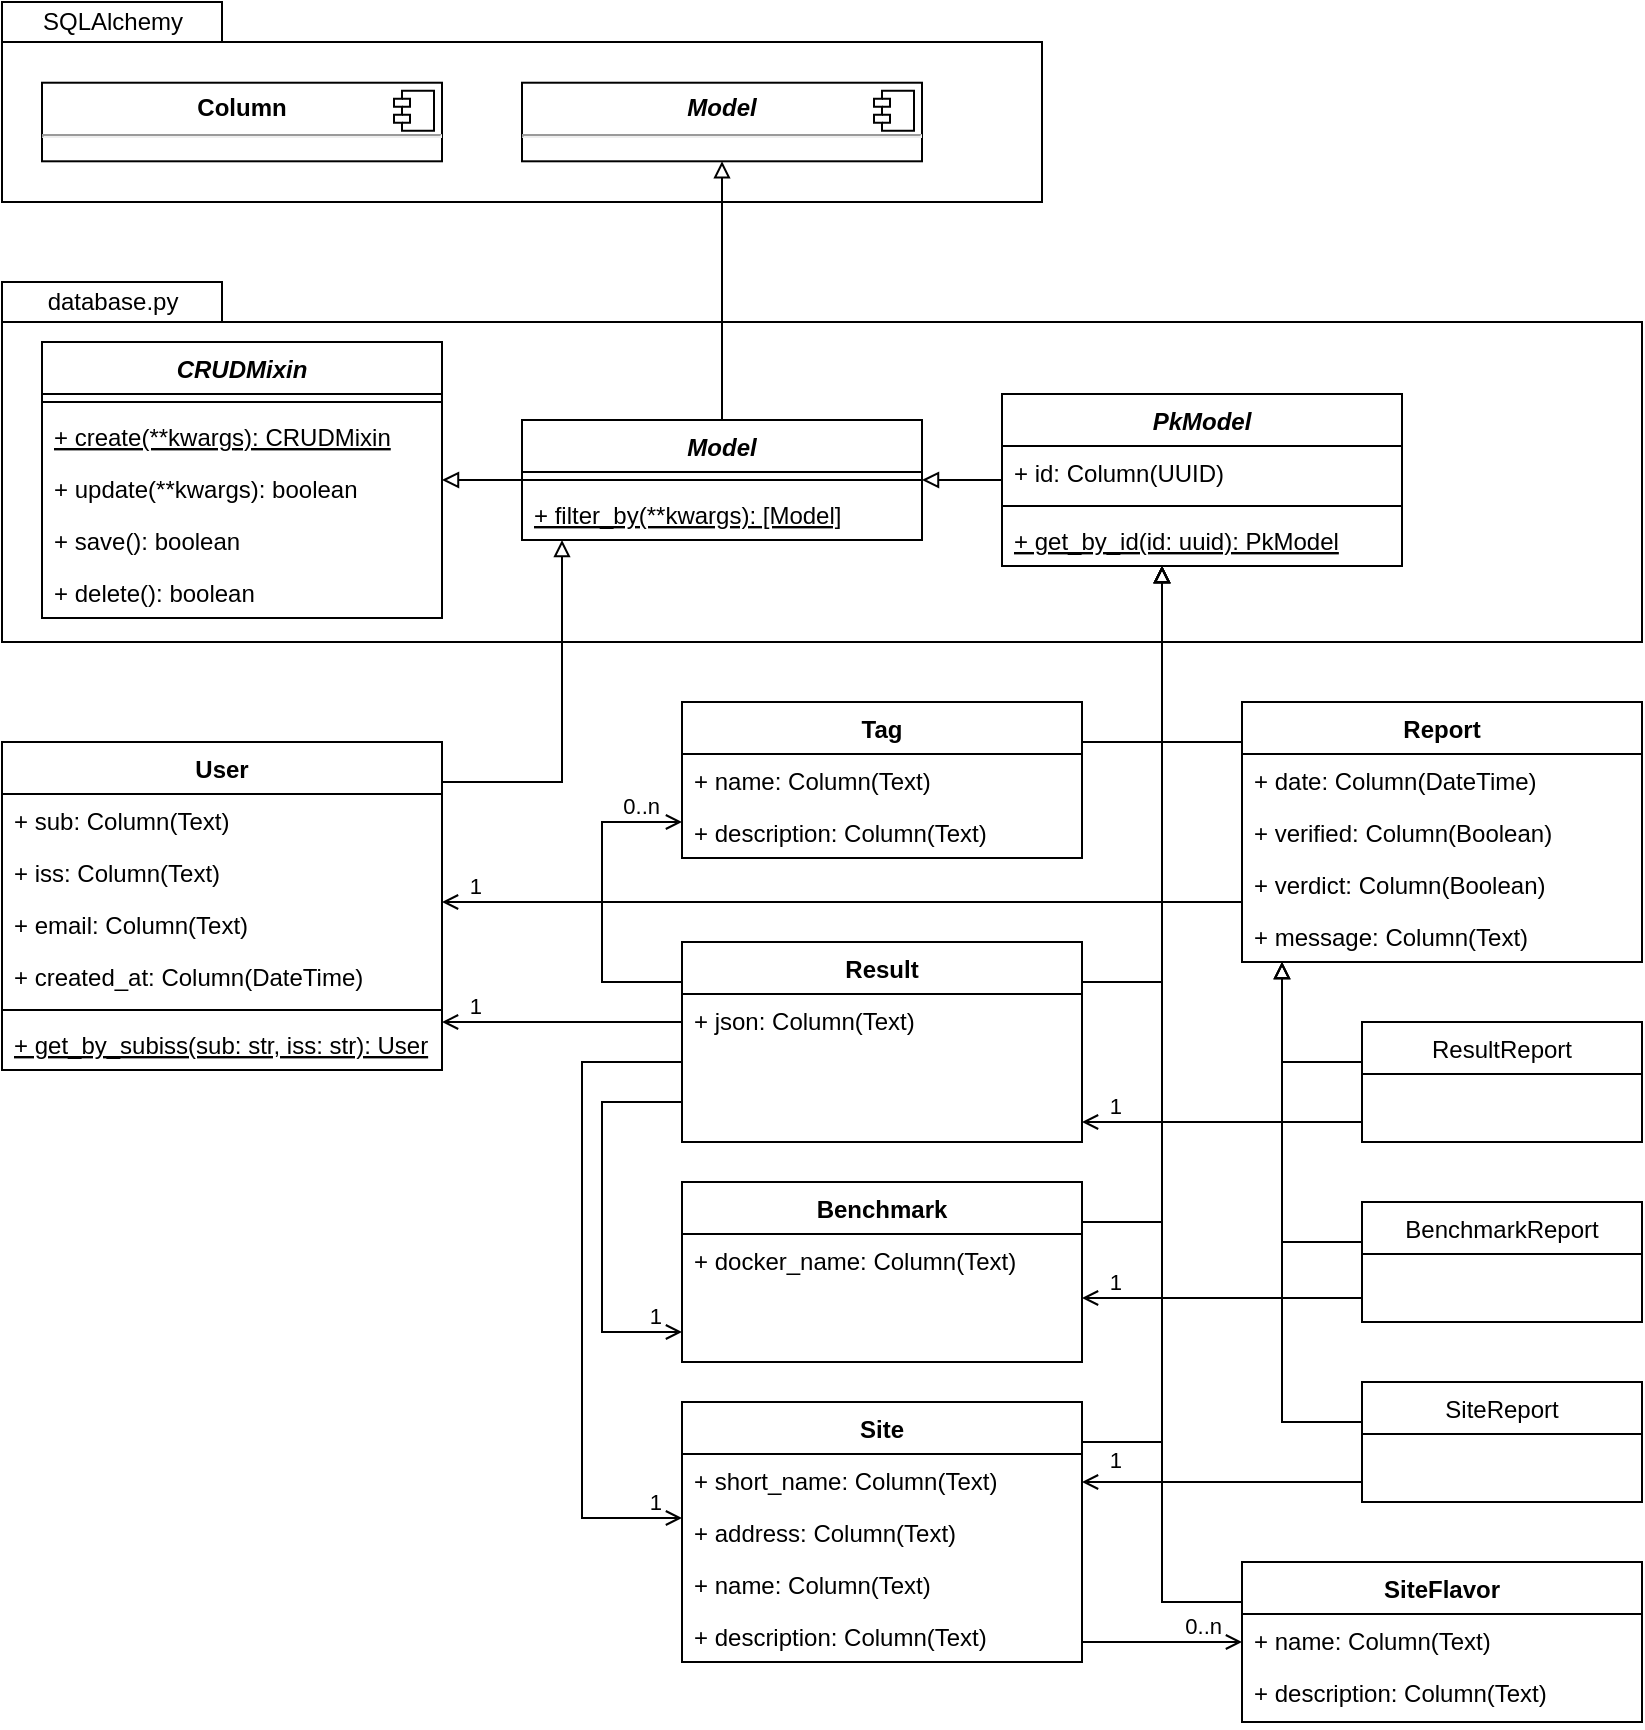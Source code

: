 <mxfile>
    <diagram id="wtdZAxt2SfOu_WGejnmn" name="Page-1">
        <mxGraphModel dx="994" dy="674" grid="1" gridSize="10" guides="1" tooltips="1" connect="1" arrows="1" fold="1" page="1" pageScale="1" pageWidth="1654" pageHeight="1169" math="0" shadow="0">
            <root>
                <mxCell id="0"/>
                <mxCell id="1" parent="0"/>
                <mxCell id="166" value="" style="html=1;" parent="1" vertex="1">
                    <mxGeometry x="40" y="40" width="520" height="80" as="geometry"/>
                </mxCell>
                <mxCell id="164" value="" style="html=1;" parent="1" vertex="1">
                    <mxGeometry x="40" y="180" width="820" height="160" as="geometry"/>
                </mxCell>
                <mxCell id="102" style="edgeStyle=orthogonalEdgeStyle;rounded=0;orthogonalLoop=1;jettySize=auto;html=1;endArrow=block;endFill=0;" parent="1" source="71" target="51" edge="1">
                    <mxGeometry relative="1" as="geometry">
                        <Array as="points">
                            <mxPoint x="620" y="740"/>
                        </Array>
                    </mxGeometry>
                </mxCell>
                <mxCell id="2" value="Report" style="swimlane;fontStyle=1;align=center;verticalAlign=top;childLayout=stackLayout;horizontal=1;startSize=26;horizontalStack=0;resizeParent=1;resizeParentMax=0;resizeLast=0;collapsible=1;marginBottom=0;" parent="1" vertex="1">
                    <mxGeometry x="660" y="370" width="200" height="130" as="geometry">
                        <mxRectangle x="180" y="50" width="100" height="26" as="alternateBounds"/>
                    </mxGeometry>
                </mxCell>
                <mxCell id="3" value="+ date: Column(DateTime)" style="text;strokeColor=none;fillColor=none;align=left;verticalAlign=top;spacingLeft=4;spacingRight=4;overflow=hidden;rotatable=0;points=[[0,0.5],[1,0.5]];portConstraint=eastwest;" parent="2" vertex="1">
                    <mxGeometry y="26" width="200" height="26" as="geometry"/>
                </mxCell>
                <mxCell id="5" value="+ verified: Column(Boolean)" style="text;strokeColor=none;fillColor=none;align=left;verticalAlign=top;spacingLeft=4;spacingRight=4;overflow=hidden;rotatable=0;points=[[0,0.5],[1,0.5]];portConstraint=eastwest;" parent="2" vertex="1">
                    <mxGeometry y="52" width="200" height="26" as="geometry"/>
                </mxCell>
                <mxCell id="10" value="+ verdict: Column(Boolean)" style="text;strokeColor=none;fillColor=none;align=left;verticalAlign=top;spacingLeft=4;spacingRight=4;overflow=hidden;rotatable=0;points=[[0,0.5],[1,0.5]];portConstraint=eastwest;" parent="2" vertex="1">
                    <mxGeometry y="78" width="200" height="26" as="geometry"/>
                </mxCell>
                <mxCell id="14" value="+ message: Column(Text)" style="text;strokeColor=none;fillColor=none;align=left;verticalAlign=top;spacingLeft=4;spacingRight=4;overflow=hidden;rotatable=0;points=[[0,0.5],[1,0.5]];portConstraint=eastwest;" parent="2" vertex="1">
                    <mxGeometry y="104" width="200" height="26" as="geometry"/>
                </mxCell>
                <mxCell id="104" style="edgeStyle=orthogonalEdgeStyle;rounded=0;orthogonalLoop=1;jettySize=auto;html=1;endArrow=block;endFill=0;" parent="1" source="27" target="51" edge="1">
                    <mxGeometry relative="1" as="geometry">
                        <Array as="points">
                            <mxPoint x="620" y="510"/>
                        </Array>
                    </mxGeometry>
                </mxCell>
                <mxCell id="27" value="Result" style="swimlane;fontStyle=1;align=center;verticalAlign=top;childLayout=stackLayout;horizontal=1;startSize=26;horizontalStack=0;resizeParent=1;resizeParentMax=0;resizeLast=0;collapsible=1;marginBottom=0;" parent="1" vertex="1">
                    <mxGeometry x="380" y="490" width="200" height="100" as="geometry">
                        <mxRectangle x="180" y="50" width="100" height="26" as="alternateBounds"/>
                    </mxGeometry>
                </mxCell>
                <mxCell id="131" value="+ json: Column(Text)" style="text;strokeColor=none;fillColor=none;align=left;verticalAlign=top;spacingLeft=4;spacingRight=4;overflow=hidden;rotatable=0;points=[[0,0.5],[1,0.5]];portConstraint=eastwest;" parent="27" vertex="1">
                    <mxGeometry y="26" width="200" height="74" as="geometry"/>
                </mxCell>
                <mxCell id="33" value="CRUDMixin" style="swimlane;fontStyle=3;align=center;verticalAlign=top;childLayout=stackLayout;horizontal=1;startSize=26;horizontalStack=0;resizeParent=1;resizeParentMax=0;resizeLast=0;collapsible=1;marginBottom=0;" parent="1" vertex="1">
                    <mxGeometry x="60" y="190" width="200" height="138" as="geometry"/>
                </mxCell>
                <mxCell id="35" value="" style="line;strokeWidth=1;fillColor=none;align=left;verticalAlign=middle;spacingTop=-1;spacingLeft=3;spacingRight=3;rotatable=0;labelPosition=right;points=[];portConstraint=eastwest;" parent="33" vertex="1">
                    <mxGeometry y="26" width="200" height="8" as="geometry"/>
                </mxCell>
                <mxCell id="36" value="+ create(**kwargs): CRUDMixin" style="text;strokeColor=none;fillColor=none;align=left;verticalAlign=top;spacingLeft=4;spacingRight=4;overflow=hidden;rotatable=0;points=[[0,0.5],[1,0.5]];portConstraint=eastwest;fontStyle=4" parent="33" vertex="1">
                    <mxGeometry y="34" width="200" height="26" as="geometry"/>
                </mxCell>
                <mxCell id="44" value="+ update(**kwargs): boolean" style="text;strokeColor=none;fillColor=none;align=left;verticalAlign=top;spacingLeft=4;spacingRight=4;overflow=hidden;rotatable=0;points=[[0,0.5],[1,0.5]];portConstraint=eastwest;" parent="33" vertex="1">
                    <mxGeometry y="60" width="200" height="26" as="geometry"/>
                </mxCell>
                <mxCell id="45" value="+ save(): boolean" style="text;strokeColor=none;fillColor=none;align=left;verticalAlign=top;spacingLeft=4;spacingRight=4;overflow=hidden;rotatable=0;points=[[0,0.5],[1,0.5]];portConstraint=eastwest;" parent="33" vertex="1">
                    <mxGeometry y="86" width="200" height="26" as="geometry"/>
                </mxCell>
                <mxCell id="46" value="+ delete(): boolean" style="text;strokeColor=none;fillColor=none;align=left;verticalAlign=top;spacingLeft=4;spacingRight=4;overflow=hidden;rotatable=0;points=[[0,0.5],[1,0.5]];portConstraint=eastwest;" parent="33" vertex="1">
                    <mxGeometry y="112" width="200" height="26" as="geometry"/>
                </mxCell>
                <mxCell id="99" style="edgeStyle=orthogonalEdgeStyle;rounded=0;orthogonalLoop=1;jettySize=auto;html=1;endArrow=block;endFill=0;" parent="1" source="37" target="33" edge="1">
                    <mxGeometry relative="1" as="geometry"/>
                </mxCell>
                <mxCell id="37" value="Model" style="swimlane;fontStyle=3;align=center;verticalAlign=top;childLayout=stackLayout;horizontal=1;startSize=26;horizontalStack=0;resizeParent=1;resizeParentMax=0;resizeLast=0;collapsible=1;marginBottom=0;" parent="1" vertex="1">
                    <mxGeometry x="300" y="229" width="200" height="60" as="geometry"/>
                </mxCell>
                <mxCell id="39" value="" style="line;strokeWidth=1;fillColor=none;align=left;verticalAlign=middle;spacingTop=-1;spacingLeft=3;spacingRight=3;rotatable=0;labelPosition=right;points=[];portConstraint=eastwest;" parent="37" vertex="1">
                    <mxGeometry y="26" width="200" height="8" as="geometry"/>
                </mxCell>
                <mxCell id="40" value="+ filter_by(**kwargs): [Model]" style="text;strokeColor=none;fillColor=none;align=left;verticalAlign=top;spacingLeft=4;spacingRight=4;overflow=hidden;rotatable=0;points=[[0,0.5],[1,0.5]];portConstraint=eastwest;fontStyle=4" parent="37" vertex="1">
                    <mxGeometry y="34" width="200" height="26" as="geometry"/>
                </mxCell>
                <mxCell id="98" style="edgeStyle=orthogonalEdgeStyle;rounded=0;orthogonalLoop=1;jettySize=auto;html=1;endArrow=block;endFill=0;" parent="1" source="51" target="37" edge="1">
                    <mxGeometry relative="1" as="geometry"/>
                </mxCell>
                <mxCell id="51" value="PkModel" style="swimlane;fontStyle=3;align=center;verticalAlign=top;childLayout=stackLayout;horizontal=1;startSize=26;horizontalStack=0;resizeParent=1;resizeParentMax=0;resizeLast=0;collapsible=1;marginBottom=0;" parent="1" vertex="1">
                    <mxGeometry x="540" y="216" width="200" height="86" as="geometry"/>
                </mxCell>
                <mxCell id="52" value="+ id: Column(UUID)" style="text;strokeColor=none;fillColor=none;align=left;verticalAlign=top;spacingLeft=4;spacingRight=4;overflow=hidden;rotatable=0;points=[[0,0.5],[1,0.5]];portConstraint=eastwest;" parent="51" vertex="1">
                    <mxGeometry y="26" width="200" height="26" as="geometry"/>
                </mxCell>
                <mxCell id="53" value="" style="line;strokeWidth=1;fillColor=none;align=left;verticalAlign=middle;spacingTop=-1;spacingLeft=3;spacingRight=3;rotatable=0;labelPosition=right;points=[];portConstraint=eastwest;" parent="51" vertex="1">
                    <mxGeometry y="52" width="200" height="8" as="geometry"/>
                </mxCell>
                <mxCell id="54" value="+ get_by_id(id: uuid): PkModel" style="text;strokeColor=none;fillColor=none;align=left;verticalAlign=top;spacingLeft=4;spacingRight=4;overflow=hidden;rotatable=0;points=[[0,0.5],[1,0.5]];portConstraint=eastwest;fontStyle=4" parent="51" vertex="1">
                    <mxGeometry y="60" width="200" height="26" as="geometry"/>
                </mxCell>
                <mxCell id="105" style="edgeStyle=orthogonalEdgeStyle;rounded=0;orthogonalLoop=1;jettySize=auto;html=1;endArrow=block;endFill=0;" parent="1" source="60" target="51" edge="1">
                    <mxGeometry relative="1" as="geometry">
                        <Array as="points">
                            <mxPoint x="620" y="390"/>
                        </Array>
                    </mxGeometry>
                </mxCell>
                <mxCell id="60" value="Tag" style="swimlane;fontStyle=1;align=center;verticalAlign=top;childLayout=stackLayout;horizontal=1;startSize=26;horizontalStack=0;resizeParent=1;resizeParentMax=0;resizeLast=0;collapsible=1;marginBottom=0;" parent="1" vertex="1">
                    <mxGeometry x="380" y="370" width="200" height="78" as="geometry">
                        <mxRectangle x="180" y="50" width="100" height="26" as="alternateBounds"/>
                    </mxGeometry>
                </mxCell>
                <mxCell id="205" value="+ name: Column(Text)" style="text;strokeColor=none;fillColor=none;align=left;verticalAlign=top;spacingLeft=4;spacingRight=4;overflow=hidden;rotatable=0;points=[[0,0.5],[1,0.5]];portConstraint=eastwest;" parent="60" vertex="1">
                    <mxGeometry y="26" width="200" height="26" as="geometry"/>
                </mxCell>
                <mxCell id="61" value="+ description: Column(Text)" style="text;strokeColor=none;fillColor=none;align=left;verticalAlign=top;spacingLeft=4;spacingRight=4;overflow=hidden;rotatable=0;points=[[0,0.5],[1,0.5]];portConstraint=eastwest;" parent="60" vertex="1">
                    <mxGeometry y="52" width="200" height="26" as="geometry"/>
                </mxCell>
                <mxCell id="101" style="edgeStyle=orthogonalEdgeStyle;rounded=0;orthogonalLoop=1;jettySize=auto;html=1;endArrow=block;endFill=0;" parent="1" source="2" target="51" edge="1">
                    <mxGeometry relative="1" as="geometry">
                        <Array as="points">
                            <mxPoint x="620" y="390"/>
                        </Array>
                    </mxGeometry>
                </mxCell>
                <mxCell id="71" value="Site" style="swimlane;fontStyle=1;align=center;verticalAlign=top;childLayout=stackLayout;horizontal=1;startSize=26;horizontalStack=0;resizeParent=1;resizeParentMax=0;resizeLast=0;collapsible=1;marginBottom=0;" parent="1" vertex="1">
                    <mxGeometry x="380" y="720" width="200" height="130" as="geometry">
                        <mxRectangle x="180" y="50" width="100" height="26" as="alternateBounds"/>
                    </mxGeometry>
                </mxCell>
                <mxCell id="72" value="+ short_name: Column(Text)" style="text;strokeColor=none;fillColor=none;align=left;verticalAlign=top;spacingLeft=4;spacingRight=4;overflow=hidden;rotatable=0;points=[[0,0.5],[1,0.5]];portConstraint=eastwest;" parent="71" vertex="1">
                    <mxGeometry y="26" width="200" height="26" as="geometry"/>
                </mxCell>
                <mxCell id="73" value="+ address: Column(Text)" style="text;strokeColor=none;fillColor=none;align=left;verticalAlign=top;spacingLeft=4;spacingRight=4;overflow=hidden;rotatable=0;points=[[0,0.5],[1,0.5]];portConstraint=eastwest;" parent="71" vertex="1">
                    <mxGeometry y="52" width="200" height="26" as="geometry"/>
                </mxCell>
                <mxCell id="74" value="+ name: Column(Text)" style="text;strokeColor=none;fillColor=none;align=left;verticalAlign=top;spacingLeft=4;spacingRight=4;overflow=hidden;rotatable=0;points=[[0,0.5],[1,0.5]];portConstraint=eastwest;" parent="71" vertex="1">
                    <mxGeometry y="78" width="200" height="26" as="geometry"/>
                </mxCell>
                <mxCell id="75" value="+ description: Column(Text)" style="text;strokeColor=none;fillColor=none;align=left;verticalAlign=top;spacingLeft=4;spacingRight=4;overflow=hidden;rotatable=0;points=[[0,0.5],[1,0.5]];portConstraint=eastwest;" parent="71" vertex="1">
                    <mxGeometry y="104" width="200" height="26" as="geometry"/>
                </mxCell>
                <mxCell id="103" style="edgeStyle=orthogonalEdgeStyle;rounded=0;orthogonalLoop=1;jettySize=auto;html=1;endArrow=block;endFill=0;" parent="1" source="82" target="51" edge="1">
                    <mxGeometry relative="1" as="geometry">
                        <Array as="points">
                            <mxPoint x="620" y="630"/>
                        </Array>
                    </mxGeometry>
                </mxCell>
                <mxCell id="82" value="Benchmark" style="swimlane;fontStyle=1;align=center;verticalAlign=top;childLayout=stackLayout;horizontal=1;startSize=26;horizontalStack=0;resizeParent=1;resizeParentMax=0;resizeLast=0;collapsible=1;marginBottom=0;" parent="1" vertex="1">
                    <mxGeometry x="380" y="610" width="200" height="90" as="geometry">
                        <mxRectangle x="180" y="50" width="100" height="26" as="alternateBounds"/>
                    </mxGeometry>
                </mxCell>
                <mxCell id="83" value="+ docker_name: Column(Text)" style="text;strokeColor=none;fillColor=none;align=left;verticalAlign=top;spacingLeft=4;spacingRight=4;overflow=hidden;rotatable=0;points=[[0,0.5],[1,0.5]];portConstraint=eastwest;" parent="82" vertex="1">
                    <mxGeometry y="26" width="200" height="64" as="geometry"/>
                </mxCell>
                <mxCell id="100" style="edgeStyle=orthogonalEdgeStyle;rounded=0;orthogonalLoop=1;jettySize=auto;html=1;endArrow=block;endFill=0;" parent="1" source="132" target="37" edge="1">
                    <mxGeometry relative="1" as="geometry">
                        <Array as="points">
                            <mxPoint x="320" y="410"/>
                        </Array>
                    </mxGeometry>
                </mxCell>
                <mxCell id="112" value="" style="html=1;startArrow=none;startFill=0;edgeStyle=orthogonalEdgeStyle;endFill=0;rounded=0;strokeWidth=1;endArrow=open;" parent="1" source="177" target="27" edge="1">
                    <mxGeometry relative="1" as="geometry">
                        <mxPoint x="897" y="850" as="sourcePoint"/>
                        <mxPoint x="389" y="568" as="targetPoint"/>
                        <Array as="points">
                            <mxPoint x="650" y="580"/>
                            <mxPoint x="650" y="580"/>
                        </Array>
                    </mxGeometry>
                </mxCell>
                <mxCell id="114" value="1" style="edgeLabel;resizable=0;html=1;align=right;verticalAlign=bottom;" parent="112" connectable="0" vertex="1">
                    <mxGeometry x="1" relative="1" as="geometry">
                        <mxPoint x="20" as="offset"/>
                    </mxGeometry>
                </mxCell>
                <mxCell id="122" value="" style="html=1;edgeStyle=orthogonalEdgeStyle;rounded=0;endArrow=open;endFill=0;" parent="1" source="27" target="82" edge="1">
                    <mxGeometry relative="1" as="geometry">
                        <mxPoint x="330" y="690.0" as="sourcePoint"/>
                        <mxPoint x="330" y="630.0" as="targetPoint"/>
                        <Array as="points">
                            <mxPoint x="340" y="570"/>
                            <mxPoint x="340" y="685"/>
                        </Array>
                    </mxGeometry>
                </mxCell>
                <mxCell id="124" value="1" style="edgeLabel;resizable=0;html=1;align=right;verticalAlign=bottom;" parent="122" connectable="0" vertex="1">
                    <mxGeometry x="1" relative="1" as="geometry">
                        <mxPoint x="-10" as="offset"/>
                    </mxGeometry>
                </mxCell>
                <mxCell id="128" value="" style="html=1;startArrow=none;startFill=0;edgeStyle=orthogonalEdgeStyle;endFill=0;rounded=0;endArrow=open;" parent="1" source="27" target="71" edge="1">
                    <mxGeometry relative="1" as="geometry">
                        <mxPoint x="400" y="590" as="sourcePoint"/>
                        <mxPoint x="400" y="770" as="targetPoint"/>
                        <Array as="points">
                            <mxPoint x="330" y="550"/>
                            <mxPoint x="330" y="778"/>
                        </Array>
                    </mxGeometry>
                </mxCell>
                <mxCell id="130" value="1" style="edgeLabel;resizable=0;html=1;align=right;verticalAlign=bottom;" parent="128" connectable="0" vertex="1">
                    <mxGeometry x="1" relative="1" as="geometry">
                        <mxPoint x="-10" as="offset"/>
                    </mxGeometry>
                </mxCell>
                <mxCell id="132" value="User" style="swimlane;fontStyle=1;align=center;verticalAlign=top;childLayout=stackLayout;horizontal=1;startSize=26;horizontalStack=0;resizeParent=1;resizeParentMax=0;resizeLast=0;collapsible=1;marginBottom=0;" parent="1" vertex="1">
                    <mxGeometry x="40" y="390" width="220" height="164" as="geometry"/>
                </mxCell>
                <mxCell id="133" value="+ sub: Column(Text)" style="text;strokeColor=none;fillColor=none;align=left;verticalAlign=top;spacingLeft=4;spacingRight=4;overflow=hidden;rotatable=0;points=[[0,0.5],[1,0.5]];portConstraint=eastwest;" parent="132" vertex="1">
                    <mxGeometry y="26" width="220" height="26" as="geometry"/>
                </mxCell>
                <mxCell id="137" value="+ iss: Column(Text)" style="text;strokeColor=none;fillColor=none;align=left;verticalAlign=top;spacingLeft=4;spacingRight=4;overflow=hidden;rotatable=0;points=[[0,0.5],[1,0.5]];portConstraint=eastwest;" parent="132" vertex="1">
                    <mxGeometry y="52" width="220" height="26" as="geometry"/>
                </mxCell>
                <mxCell id="144" value="+ email: Column(Text)" style="text;strokeColor=none;fillColor=none;align=left;verticalAlign=top;spacingLeft=4;spacingRight=4;overflow=hidden;rotatable=0;points=[[0,0.5],[1,0.5]];portConstraint=eastwest;" parent="132" vertex="1">
                    <mxGeometry y="78" width="220" height="26" as="geometry"/>
                </mxCell>
                <mxCell id="145" value="+ created_at: Column(DateTime)" style="text;strokeColor=none;fillColor=none;align=left;verticalAlign=top;spacingLeft=4;spacingRight=4;overflow=hidden;rotatable=0;points=[[0,0.5],[1,0.5]];portConstraint=eastwest;" parent="132" vertex="1">
                    <mxGeometry y="104" width="220" height="26" as="geometry"/>
                </mxCell>
                <mxCell id="134" value="" style="line;strokeWidth=1;fillColor=none;align=left;verticalAlign=middle;spacingTop=-1;spacingLeft=3;spacingRight=3;rotatable=0;labelPosition=right;points=[];portConstraint=eastwest;" parent="132" vertex="1">
                    <mxGeometry y="130" width="220" height="8" as="geometry"/>
                </mxCell>
                <mxCell id="135" value="+ get_by_subiss(sub: str, iss: str): User" style="text;strokeColor=none;fillColor=none;align=left;verticalAlign=top;spacingLeft=4;spacingRight=4;overflow=hidden;rotatable=0;points=[[0,0.5],[1,0.5]];portConstraint=eastwest;fontStyle=4" parent="132" vertex="1">
                    <mxGeometry y="138" width="220" height="26" as="geometry"/>
                </mxCell>
                <mxCell id="163" style="edgeStyle=orthogonalEdgeStyle;rounded=0;orthogonalLoop=1;jettySize=auto;html=1;endArrow=block;endFill=0;" parent="1" source="37" target="153" edge="1">
                    <mxGeometry relative="1" as="geometry"/>
                </mxCell>
                <mxCell id="165" value="database.py" style="html=1;" parent="1" vertex="1">
                    <mxGeometry x="40" y="160" width="110" height="20" as="geometry"/>
                </mxCell>
                <mxCell id="153" value="&lt;p style=&quot;margin: 0px ; margin-top: 6px ; text-align: center&quot;&gt;&lt;b&gt;&lt;i&gt;Model&lt;/i&gt;&lt;/b&gt;&lt;/p&gt;&lt;hr&gt;&lt;p style=&quot;margin: 0px ; margin-left: 8px&quot;&gt;&lt;br&gt;&lt;/p&gt;" style="align=left;overflow=fill;html=1;dropTarget=0;" parent="1" vertex="1">
                    <mxGeometry x="300" y="60.36" width="200" height="39.29" as="geometry"/>
                </mxCell>
                <mxCell id="154" value="" style="shape=component;jettyWidth=8;jettyHeight=4;" parent="153" vertex="1">
                    <mxGeometry x="1" width="20" height="20" relative="1" as="geometry">
                        <mxPoint x="-24" y="4" as="offset"/>
                    </mxGeometry>
                </mxCell>
                <mxCell id="160" value="&lt;p style=&quot;margin: 0px ; margin-top: 6px ; text-align: center&quot;&gt;&lt;b&gt;Column&lt;/b&gt;&lt;/p&gt;&lt;hr&gt;&lt;p style=&quot;margin: 0px ; margin-left: 8px&quot;&gt;&lt;br&gt;&lt;/p&gt;" style="align=left;overflow=fill;html=1;dropTarget=0;" parent="1" vertex="1">
                    <mxGeometry x="60" y="60.36" width="200" height="39.29" as="geometry"/>
                </mxCell>
                <mxCell id="161" value="" style="shape=component;jettyWidth=8;jettyHeight=4;" parent="160" vertex="1">
                    <mxGeometry x="1" width="20" height="20" relative="1" as="geometry">
                        <mxPoint x="-24" y="4" as="offset"/>
                    </mxGeometry>
                </mxCell>
                <mxCell id="167" value="SQLAlchemy" style="html=1;" parent="1" vertex="1">
                    <mxGeometry x="40" y="20" width="110" height="20" as="geometry"/>
                </mxCell>
                <mxCell id="174" style="edgeStyle=orthogonalEdgeStyle;rounded=0;orthogonalLoop=1;jettySize=auto;html=1;endArrow=block;endFill=0;" parent="1" source="168" target="51" edge="1">
                    <mxGeometry relative="1" as="geometry">
                        <Array as="points">
                            <mxPoint x="620" y="820"/>
                        </Array>
                    </mxGeometry>
                </mxCell>
                <mxCell id="168" value="SiteFlavor" style="swimlane;fontStyle=1;align=center;verticalAlign=top;childLayout=stackLayout;horizontal=1;startSize=26;horizontalStack=0;resizeParent=1;resizeParentMax=0;resizeLast=0;collapsible=1;marginBottom=0;" parent="1" vertex="1">
                    <mxGeometry x="660" y="800" width="200" height="80" as="geometry">
                        <mxRectangle x="180" y="50" width="100" height="26" as="alternateBounds"/>
                    </mxGeometry>
                </mxCell>
                <mxCell id="169" value="+ name: Column(Text)" style="text;strokeColor=none;fillColor=none;align=left;verticalAlign=top;spacingLeft=4;spacingRight=4;overflow=hidden;rotatable=0;points=[[0,0.5],[1,0.5]];portConstraint=eastwest;" parent="168" vertex="1">
                    <mxGeometry y="26" width="200" height="26" as="geometry"/>
                </mxCell>
                <mxCell id="170" value="+ description: Column(Text)" style="text;strokeColor=none;fillColor=none;align=left;verticalAlign=top;spacingLeft=4;spacingRight=4;overflow=hidden;rotatable=0;points=[[0,0.5],[1,0.5]];portConstraint=eastwest;fontStyle=0" parent="168" vertex="1">
                    <mxGeometry y="52" width="200" height="28" as="geometry"/>
                </mxCell>
                <mxCell id="177" value="ResultReport" style="swimlane;fontStyle=0;childLayout=stackLayout;horizontal=1;startSize=26;fillColor=none;horizontalStack=0;resizeParent=1;resizeParentMax=0;resizeLast=0;collapsible=1;marginBottom=0;" parent="1" vertex="1">
                    <mxGeometry x="720" y="530" width="140" height="60" as="geometry"/>
                </mxCell>
                <mxCell id="181" value="BenchmarkReport" style="swimlane;fontStyle=0;childLayout=stackLayout;horizontal=1;startSize=26;fillColor=none;horizontalStack=0;resizeParent=1;resizeParentMax=0;resizeLast=0;collapsible=1;marginBottom=0;" parent="1" vertex="1">
                    <mxGeometry x="720" y="620" width="140" height="60" as="geometry"/>
                </mxCell>
                <mxCell id="189" value="SiteReport" style="swimlane;fontStyle=0;childLayout=stackLayout;horizontal=1;startSize=26;fillColor=none;horizontalStack=0;resizeParent=1;resizeParentMax=0;resizeLast=0;collapsible=1;marginBottom=0;" parent="1" vertex="1">
                    <mxGeometry x="720" y="710" width="140" height="60" as="geometry"/>
                </mxCell>
                <mxCell id="193" value="" style="endArrow=block;endFill=0;endSize=6;html=1;strokeWidth=1;rounded=0;edgeStyle=orthogonalEdgeStyle;" parent="1" source="177" target="14" edge="1">
                    <mxGeometry width="160" relative="1" as="geometry">
                        <mxPoint x="1010" y="1020" as="sourcePoint"/>
                        <mxPoint x="1060" y="780" as="targetPoint"/>
                        <Array as="points">
                            <mxPoint x="680" y="550"/>
                        </Array>
                    </mxGeometry>
                </mxCell>
                <mxCell id="195" value="" style="endArrow=block;endFill=0;endSize=6;html=1;strokeWidth=1;rounded=0;edgeStyle=orthogonalEdgeStyle;" parent="1" source="181" target="14" edge="1">
                    <mxGeometry width="160" relative="1" as="geometry">
                        <mxPoint x="940.0" y="1036" as="sourcePoint"/>
                        <mxPoint x="1010" y="800" as="targetPoint"/>
                        <Array as="points">
                            <mxPoint x="680" y="640"/>
                        </Array>
                    </mxGeometry>
                </mxCell>
                <mxCell id="196" value="" style="endArrow=block;endFill=0;endSize=6;html=1;strokeWidth=1;rounded=0;edgeStyle=orthogonalEdgeStyle;" parent="1" source="189" target="14" edge="1">
                    <mxGeometry width="160" relative="1" as="geometry">
                        <mxPoint x="920" y="930" as="sourcePoint"/>
                        <mxPoint x="1000" y="790" as="targetPoint"/>
                        <Array as="points">
                            <mxPoint x="680" y="730"/>
                        </Array>
                    </mxGeometry>
                </mxCell>
                <mxCell id="197" value="" style="html=1;startArrow=none;startFill=0;edgeStyle=orthogonalEdgeStyle;endFill=0;rounded=0;strokeWidth=1;endArrow=open;" parent="1" source="189" target="71" edge="1">
                    <mxGeometry relative="1" as="geometry">
                        <mxPoint x="700" y="890" as="sourcePoint"/>
                        <mxPoint x="390" y="820" as="targetPoint"/>
                        <Array as="points">
                            <mxPoint x="710" y="760"/>
                            <mxPoint x="710" y="760"/>
                        </Array>
                    </mxGeometry>
                </mxCell>
                <mxCell id="198" value="1" style="edgeLabel;resizable=0;html=1;align=right;verticalAlign=bottom;" parent="197" connectable="0" vertex="1">
                    <mxGeometry x="1" relative="1" as="geometry">
                        <mxPoint x="20" y="-3" as="offset"/>
                    </mxGeometry>
                </mxCell>
                <mxCell id="199" value="" style="html=1;startArrow=none;startFill=0;edgeStyle=orthogonalEdgeStyle;endFill=0;rounded=0;strokeWidth=1;endArrow=open;" parent="1" source="181" target="83" edge="1">
                    <mxGeometry relative="1" as="geometry">
                        <mxPoint x="790" y="1016" as="sourcePoint"/>
                        <mxPoint x="290" y="450" as="targetPoint"/>
                        <Array as="points">
                            <mxPoint x="650" y="668"/>
                            <mxPoint x="650" y="668"/>
                        </Array>
                    </mxGeometry>
                </mxCell>
                <mxCell id="200" value="1" style="edgeLabel;resizable=0;html=1;align=right;verticalAlign=bottom;" parent="199" connectable="0" vertex="1">
                    <mxGeometry x="1" relative="1" as="geometry">
                        <mxPoint x="20" as="offset"/>
                    </mxGeometry>
                </mxCell>
                <mxCell id="203" value="" style="html=1;startArrow=none;startFill=0;edgeStyle=orthogonalEdgeStyle;endFill=0;rounded=0;strokeWidth=1;endArrow=open;" parent="1" source="2" target="132" edge="1">
                    <mxGeometry relative="1" as="geometry">
                        <mxPoint x="980" y="760" as="sourcePoint"/>
                        <mxPoint x="410" y="440" as="targetPoint"/>
                        <Array as="points">
                            <mxPoint x="280" y="470"/>
                            <mxPoint x="280" y="470"/>
                        </Array>
                    </mxGeometry>
                </mxCell>
                <mxCell id="204" value="1" style="edgeLabel;resizable=0;html=1;align=right;verticalAlign=bottom;" parent="203" connectable="0" vertex="1">
                    <mxGeometry x="1" relative="1" as="geometry">
                        <mxPoint x="20" as="offset"/>
                    </mxGeometry>
                </mxCell>
                <mxCell id="171" value="" style="html=1;edgeStyle=orthogonalEdgeStyle;rounded=0;endArrow=open;endFill=0;" parent="1" source="71" target="168" edge="1">
                    <mxGeometry relative="1" as="geometry">
                        <mxPoint x="360" y="880" as="sourcePoint"/>
                        <mxPoint x="370" y="920" as="targetPoint"/>
                        <Array as="points">
                            <mxPoint x="600" y="840"/>
                            <mxPoint x="600" y="840"/>
                        </Array>
                    </mxGeometry>
                </mxCell>
                <mxCell id="173" value="0..n" style="edgeLabel;resizable=0;html=1;align=right;verticalAlign=bottom;" parent="171" connectable="0" vertex="1">
                    <mxGeometry x="1" relative="1" as="geometry">
                        <mxPoint x="-10" as="offset"/>
                    </mxGeometry>
                </mxCell>
                <mxCell id="215" value="" style="html=1;startArrow=none;startFill=0;edgeStyle=orthogonalEdgeStyle;endFill=0;rounded=0;strokeWidth=1;endArrow=open;" parent="1" source="27" target="132" edge="1">
                    <mxGeometry relative="1" as="geometry">
                        <mxPoint x="670" y="480.034" as="sourcePoint"/>
                        <mxPoint x="270.0" y="480.034" as="targetPoint"/>
                        <Array as="points">
                            <mxPoint x="290" y="530"/>
                            <mxPoint x="290" y="530"/>
                        </Array>
                    </mxGeometry>
                </mxCell>
                <mxCell id="216" value="1" style="edgeLabel;resizable=0;html=1;align=right;verticalAlign=bottom;" parent="215" connectable="0" vertex="1">
                    <mxGeometry x="1" relative="1" as="geometry">
                        <mxPoint x="20" as="offset"/>
                    </mxGeometry>
                </mxCell>
                <mxCell id="217" value="" style="html=1;startArrow=none;startFill=0;edgeStyle=orthogonalEdgeStyle;endFill=0;rounded=0;strokeWidth=1;endArrow=open;" parent="1" source="27" target="60" edge="1">
                    <mxGeometry relative="1" as="geometry">
                        <mxPoint x="390" y="520.034" as="sourcePoint"/>
                        <mxPoint x="270.0" y="520.034" as="targetPoint"/>
                        <Array as="points">
                            <mxPoint x="340" y="510"/>
                            <mxPoint x="340" y="430"/>
                        </Array>
                    </mxGeometry>
                </mxCell>
                <mxCell id="218" value="0..n" style="edgeLabel;resizable=0;html=1;align=right;verticalAlign=bottom;" parent="217" connectable="0" vertex="1">
                    <mxGeometry x="1" relative="1" as="geometry">
                        <mxPoint x="-10.34" as="offset"/>
                    </mxGeometry>
                </mxCell>
            </root>
        </mxGraphModel>
    </diagram>
</mxfile>